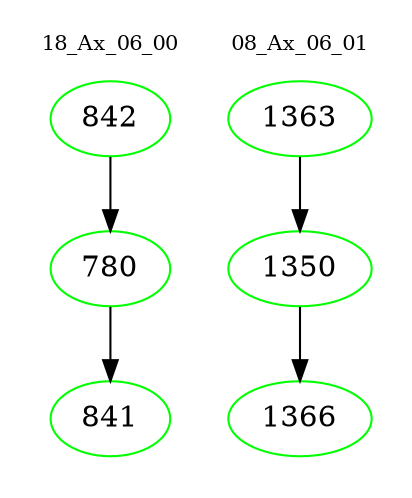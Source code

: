 digraph{
subgraph cluster_0 {
color = white
label = "18_Ax_06_00";
fontsize=10;
T0_842 [label="842", color="green"]
T0_842 -> T0_780 [color="black"]
T0_780 [label="780", color="green"]
T0_780 -> T0_841 [color="black"]
T0_841 [label="841", color="green"]
}
subgraph cluster_1 {
color = white
label = "08_Ax_06_01";
fontsize=10;
T1_1363 [label="1363", color="green"]
T1_1363 -> T1_1350 [color="black"]
T1_1350 [label="1350", color="green"]
T1_1350 -> T1_1366 [color="black"]
T1_1366 [label="1366", color="green"]
}
}

